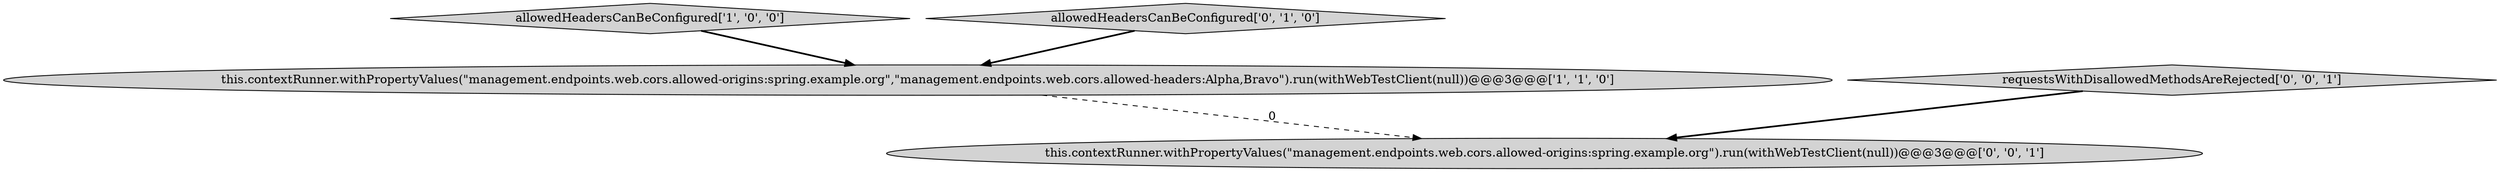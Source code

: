 digraph {
0 [style = filled, label = "allowedHeadersCanBeConfigured['1', '0', '0']", fillcolor = lightgray, shape = diamond image = "AAA0AAABBB1BBB"];
1 [style = filled, label = "this.contextRunner.withPropertyValues(\"management.endpoints.web.cors.allowed-origins:spring.example.org\",\"management.endpoints.web.cors.allowed-headers:Alpha,Bravo\").run(withWebTestClient(null))@@@3@@@['1', '1', '0']", fillcolor = lightgray, shape = ellipse image = "AAA0AAABBB1BBB"];
2 [style = filled, label = "allowedHeadersCanBeConfigured['0', '1', '0']", fillcolor = lightgray, shape = diamond image = "AAA0AAABBB2BBB"];
4 [style = filled, label = "requestsWithDisallowedMethodsAreRejected['0', '0', '1']", fillcolor = lightgray, shape = diamond image = "AAA0AAABBB3BBB"];
3 [style = filled, label = "this.contextRunner.withPropertyValues(\"management.endpoints.web.cors.allowed-origins:spring.example.org\").run(withWebTestClient(null))@@@3@@@['0', '0', '1']", fillcolor = lightgray, shape = ellipse image = "AAA0AAABBB3BBB"];
1->3 [style = dashed, label="0"];
4->3 [style = bold, label=""];
0->1 [style = bold, label=""];
2->1 [style = bold, label=""];
}
